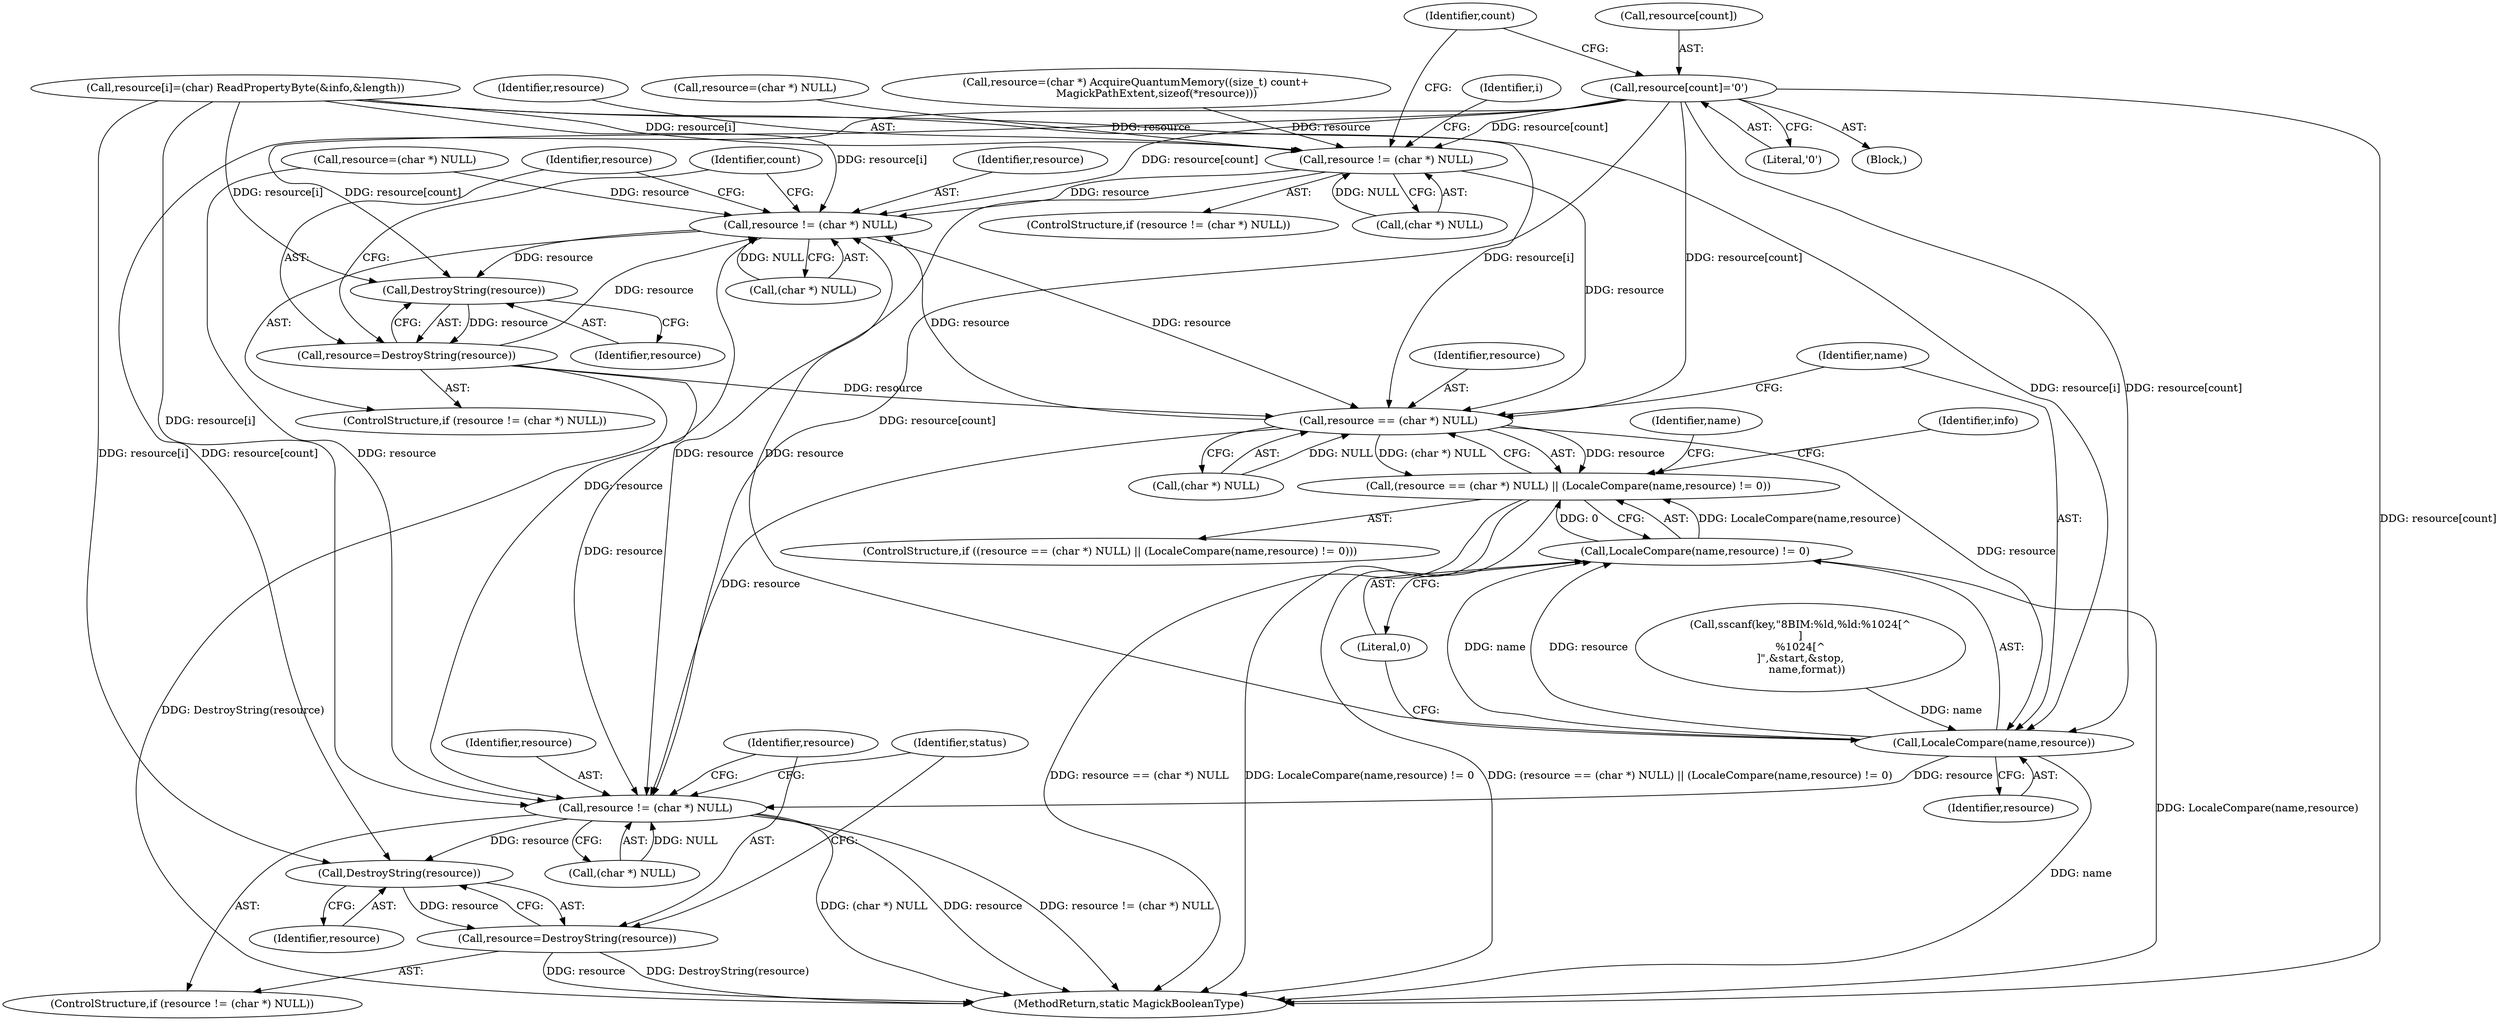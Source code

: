 digraph "0_ImageMagick_dd84447b63a71fa8c3f47071b09454efc667767b@array" {
"1000381" [label="(Call,resource[count]='\0')"];
"1000296" [label="(Call,resource != (char *) NULL)"];
"1000303" [label="(Call,DestroyString(resource))"];
"1000301" [label="(Call,resource=DestroyString(resource))"];
"1000435" [label="(Call,resource == (char *) NULL)"];
"1000434" [label="(Call,(resource == (char *) NULL) || (LocaleCompare(name,resource) != 0))"];
"1000441" [label="(Call,LocaleCompare(name,resource))"];
"1000440" [label="(Call,LocaleCompare(name,resource) != 0)"];
"1000615" [label="(Call,resource != (char *) NULL)"];
"1000622" [label="(Call,DestroyString(resource))"];
"1000620" [label="(Call,resource=DestroyString(resource))"];
"1000353" [label="(Call,resource != (char *) NULL)"];
"1000353" [label="(Call,resource != (char *) NULL)"];
"1000306" [label="(Identifier,count)"];
"1000441" [label="(Call,LocaleCompare(name,resource))"];
"1000443" [label="(Identifier,resource)"];
"1000385" [label="(Literal,'\0')"];
"1000389" [label="(Identifier,count)"];
"1000297" [label="(Identifier,resource)"];
"1000440" [label="(Call,LocaleCompare(name,resource) != 0)"];
"1000295" [label="(ControlStructure,if (resource != (char *) NULL))"];
"1000381" [label="(Call,resource[count]='\0')"];
"1000436" [label="(Identifier,resource)"];
"1000447" [label="(Identifier,info)"];
"1000325" [label="(Call,resource=(char *) NULL)"];
"1000339" [label="(Call,resource=(char *) AcquireQuantumMemory((size_t) count+\n            MagickPathExtent,sizeof(*resource)))"];
"1000298" [label="(Call,(char *) NULL)"];
"1000203" [label="(Call,resource=(char *) NULL)"];
"1000437" [label="(Call,(char *) NULL)"];
"1000615" [label="(Call,resource != (char *) NULL)"];
"1000358" [label="(Block,)"];
"1000616" [label="(Identifier,resource)"];
"1000435" [label="(Call,resource == (char *) NULL)"];
"1000461" [label="(Identifier,name)"];
"1000434" [label="(Call,(resource == (char *) NULL) || (LocaleCompare(name,resource) != 0))"];
"1000296" [label="(Call,resource != (char *) NULL)"];
"1000620" [label="(Call,resource=DestroyString(resource))"];
"1000303" [label="(Call,DestroyString(resource))"];
"1000433" [label="(ControlStructure,if ((resource == (char *) NULL) || (LocaleCompare(name,resource) != 0)))"];
"1000442" [label="(Identifier,name)"];
"1000617" [label="(Call,(char *) NULL)"];
"1000301" [label="(Call,resource=DestroyString(resource))"];
"1000352" [label="(ControlStructure,if (resource != (char *) NULL))"];
"1000382" [label="(Call,resource[count])"];
"1000302" [label="(Identifier,resource)"];
"1000370" [label="(Call,resource[i]=(char) ReadPropertyByte(&info,&length))"];
"1000355" [label="(Call,(char *) NULL)"];
"1000354" [label="(Identifier,resource)"];
"1000621" [label="(Identifier,resource)"];
"1000304" [label="(Identifier,resource)"];
"1000444" [label="(Literal,0)"];
"1000626" [label="(MethodReturn,static MagickBooleanType)"];
"1000614" [label="(ControlStructure,if (resource != (char *) NULL))"];
"1000361" [label="(Identifier,i)"];
"1000625" [label="(Identifier,status)"];
"1000140" [label="(Call,sscanf(key,\"8BIM:%ld,%ld:%1024[^\n]\n%1024[^\n]\",&start,&stop,\n    name,format))"];
"1000622" [label="(Call,DestroyString(resource))"];
"1000623" [label="(Identifier,resource)"];
"1000381" -> "1000358"  [label="AST: "];
"1000381" -> "1000385"  [label="CFG: "];
"1000382" -> "1000381"  [label="AST: "];
"1000385" -> "1000381"  [label="AST: "];
"1000389" -> "1000381"  [label="CFG: "];
"1000381" -> "1000626"  [label="DDG: resource[count]"];
"1000381" -> "1000296"  [label="DDG: resource[count]"];
"1000381" -> "1000303"  [label="DDG: resource[count]"];
"1000381" -> "1000353"  [label="DDG: resource[count]"];
"1000381" -> "1000435"  [label="DDG: resource[count]"];
"1000381" -> "1000441"  [label="DDG: resource[count]"];
"1000381" -> "1000615"  [label="DDG: resource[count]"];
"1000381" -> "1000622"  [label="DDG: resource[count]"];
"1000296" -> "1000295"  [label="AST: "];
"1000296" -> "1000298"  [label="CFG: "];
"1000297" -> "1000296"  [label="AST: "];
"1000298" -> "1000296"  [label="AST: "];
"1000302" -> "1000296"  [label="CFG: "];
"1000306" -> "1000296"  [label="CFG: "];
"1000435" -> "1000296"  [label="DDG: resource"];
"1000441" -> "1000296"  [label="DDG: resource"];
"1000301" -> "1000296"  [label="DDG: resource"];
"1000353" -> "1000296"  [label="DDG: resource"];
"1000370" -> "1000296"  [label="DDG: resource[i]"];
"1000203" -> "1000296"  [label="DDG: resource"];
"1000298" -> "1000296"  [label="DDG: NULL"];
"1000296" -> "1000303"  [label="DDG: resource"];
"1000296" -> "1000435"  [label="DDG: resource"];
"1000296" -> "1000615"  [label="DDG: resource"];
"1000303" -> "1000301"  [label="AST: "];
"1000303" -> "1000304"  [label="CFG: "];
"1000304" -> "1000303"  [label="AST: "];
"1000301" -> "1000303"  [label="CFG: "];
"1000303" -> "1000301"  [label="DDG: resource"];
"1000370" -> "1000303"  [label="DDG: resource[i]"];
"1000301" -> "1000295"  [label="AST: "];
"1000302" -> "1000301"  [label="AST: "];
"1000306" -> "1000301"  [label="CFG: "];
"1000301" -> "1000626"  [label="DDG: DestroyString(resource)"];
"1000301" -> "1000435"  [label="DDG: resource"];
"1000301" -> "1000615"  [label="DDG: resource"];
"1000435" -> "1000434"  [label="AST: "];
"1000435" -> "1000437"  [label="CFG: "];
"1000436" -> "1000435"  [label="AST: "];
"1000437" -> "1000435"  [label="AST: "];
"1000442" -> "1000435"  [label="CFG: "];
"1000434" -> "1000435"  [label="CFG: "];
"1000435" -> "1000434"  [label="DDG: resource"];
"1000435" -> "1000434"  [label="DDG: (char *) NULL"];
"1000353" -> "1000435"  [label="DDG: resource"];
"1000370" -> "1000435"  [label="DDG: resource[i]"];
"1000437" -> "1000435"  [label="DDG: NULL"];
"1000435" -> "1000441"  [label="DDG: resource"];
"1000435" -> "1000615"  [label="DDG: resource"];
"1000434" -> "1000433"  [label="AST: "];
"1000434" -> "1000440"  [label="CFG: "];
"1000440" -> "1000434"  [label="AST: "];
"1000447" -> "1000434"  [label="CFG: "];
"1000461" -> "1000434"  [label="CFG: "];
"1000434" -> "1000626"  [label="DDG: LocaleCompare(name,resource) != 0"];
"1000434" -> "1000626"  [label="DDG: (resource == (char *) NULL) || (LocaleCompare(name,resource) != 0)"];
"1000434" -> "1000626"  [label="DDG: resource == (char *) NULL"];
"1000440" -> "1000434"  [label="DDG: LocaleCompare(name,resource)"];
"1000440" -> "1000434"  [label="DDG: 0"];
"1000441" -> "1000440"  [label="AST: "];
"1000441" -> "1000443"  [label="CFG: "];
"1000442" -> "1000441"  [label="AST: "];
"1000443" -> "1000441"  [label="AST: "];
"1000444" -> "1000441"  [label="CFG: "];
"1000441" -> "1000626"  [label="DDG: name"];
"1000441" -> "1000440"  [label="DDG: name"];
"1000441" -> "1000440"  [label="DDG: resource"];
"1000140" -> "1000441"  [label="DDG: name"];
"1000370" -> "1000441"  [label="DDG: resource[i]"];
"1000441" -> "1000615"  [label="DDG: resource"];
"1000440" -> "1000444"  [label="CFG: "];
"1000444" -> "1000440"  [label="AST: "];
"1000440" -> "1000626"  [label="DDG: LocaleCompare(name,resource)"];
"1000615" -> "1000614"  [label="AST: "];
"1000615" -> "1000617"  [label="CFG: "];
"1000616" -> "1000615"  [label="AST: "];
"1000617" -> "1000615"  [label="AST: "];
"1000621" -> "1000615"  [label="CFG: "];
"1000625" -> "1000615"  [label="CFG: "];
"1000615" -> "1000626"  [label="DDG: (char *) NULL"];
"1000615" -> "1000626"  [label="DDG: resource"];
"1000615" -> "1000626"  [label="DDG: resource != (char *) NULL"];
"1000353" -> "1000615"  [label="DDG: resource"];
"1000370" -> "1000615"  [label="DDG: resource[i]"];
"1000203" -> "1000615"  [label="DDG: resource"];
"1000617" -> "1000615"  [label="DDG: NULL"];
"1000615" -> "1000622"  [label="DDG: resource"];
"1000622" -> "1000620"  [label="AST: "];
"1000622" -> "1000623"  [label="CFG: "];
"1000623" -> "1000622"  [label="AST: "];
"1000620" -> "1000622"  [label="CFG: "];
"1000622" -> "1000620"  [label="DDG: resource"];
"1000370" -> "1000622"  [label="DDG: resource[i]"];
"1000620" -> "1000614"  [label="AST: "];
"1000621" -> "1000620"  [label="AST: "];
"1000625" -> "1000620"  [label="CFG: "];
"1000620" -> "1000626"  [label="DDG: DestroyString(resource)"];
"1000620" -> "1000626"  [label="DDG: resource"];
"1000353" -> "1000352"  [label="AST: "];
"1000353" -> "1000355"  [label="CFG: "];
"1000354" -> "1000353"  [label="AST: "];
"1000355" -> "1000353"  [label="AST: "];
"1000361" -> "1000353"  [label="CFG: "];
"1000389" -> "1000353"  [label="CFG: "];
"1000325" -> "1000353"  [label="DDG: resource"];
"1000370" -> "1000353"  [label="DDG: resource[i]"];
"1000339" -> "1000353"  [label="DDG: resource"];
"1000355" -> "1000353"  [label="DDG: NULL"];
}
